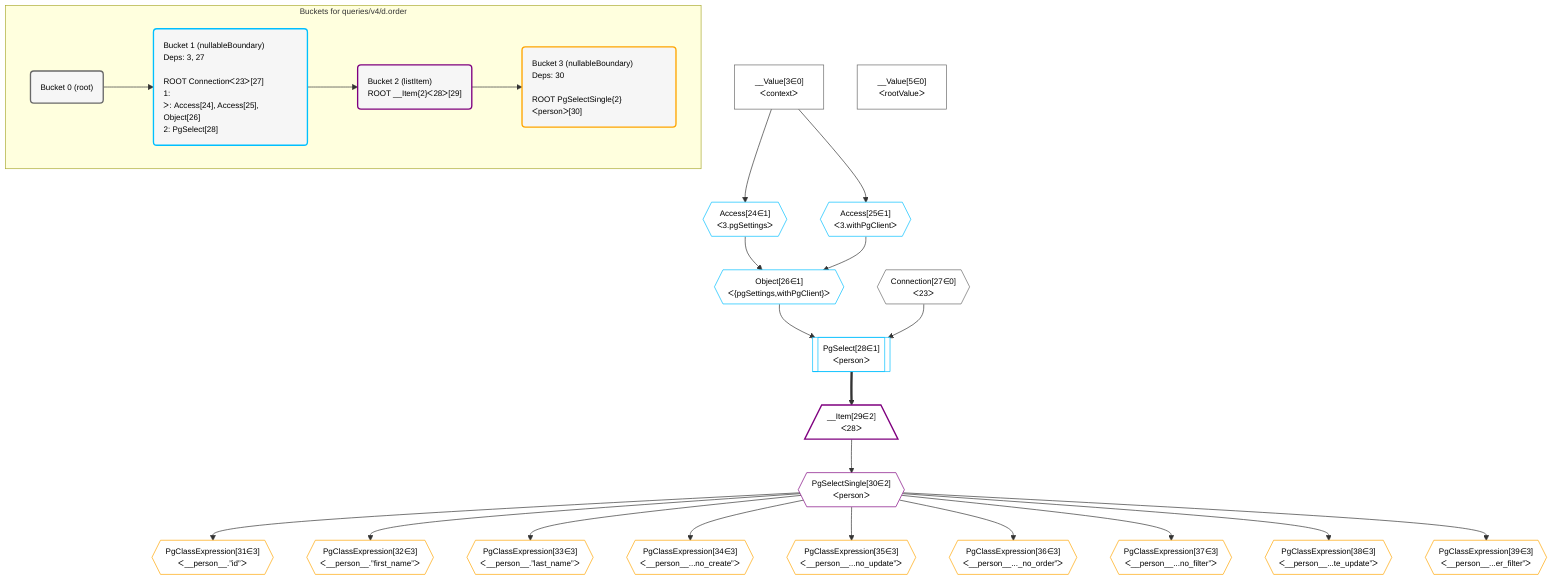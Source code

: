 %%{init: {'themeVariables': { 'fontSize': '12px'}}}%%
graph TD
    classDef path fill:#eee,stroke:#000,color:#000
    classDef plan fill:#fff,stroke-width:1px,color:#000
    classDef itemplan fill:#fff,stroke-width:2px,color:#000
    classDef unbatchedplan fill:#dff,stroke-width:1px,color:#000
    classDef sideeffectplan fill:#fcc,stroke-width:2px,color:#000
    classDef bucket fill:#f6f6f6,color:#000,stroke-width:2px,text-align:left


    %% define steps
    __Value3["__Value[3∈0]<br />ᐸcontextᐳ"]:::plan
    __Value5["__Value[5∈0]<br />ᐸrootValueᐳ"]:::plan
    Access24{{"Access[24∈1]<br />ᐸ3.pgSettingsᐳ"}}:::plan
    Access25{{"Access[25∈1]<br />ᐸ3.withPgClientᐳ"}}:::plan
    Object26{{"Object[26∈1]<br />ᐸ{pgSettings,withPgClient}ᐳ"}}:::plan
    Connection27{{"Connection[27∈0]<br />ᐸ23ᐳ"}}:::plan
    PgSelect28[["PgSelect[28∈1]<br />ᐸpersonᐳ"]]:::plan
    __Item29[/"__Item[29∈2]<br />ᐸ28ᐳ"\]:::itemplan
    PgSelectSingle30{{"PgSelectSingle[30∈2]<br />ᐸpersonᐳ"}}:::plan
    PgClassExpression31{{"PgClassExpression[31∈3]<br />ᐸ__person__.”id”ᐳ"}}:::plan
    PgClassExpression32{{"PgClassExpression[32∈3]<br />ᐸ__person__.”first_name”ᐳ"}}:::plan
    PgClassExpression33{{"PgClassExpression[33∈3]<br />ᐸ__person__.”last_name”ᐳ"}}:::plan
    PgClassExpression34{{"PgClassExpression[34∈3]<br />ᐸ__person__...no_create”ᐳ"}}:::plan
    PgClassExpression35{{"PgClassExpression[35∈3]<br />ᐸ__person__...no_update”ᐳ"}}:::plan
    PgClassExpression36{{"PgClassExpression[36∈3]<br />ᐸ__person__..._no_order”ᐳ"}}:::plan
    PgClassExpression37{{"PgClassExpression[37∈3]<br />ᐸ__person__...no_filter”ᐳ"}}:::plan
    PgClassExpression38{{"PgClassExpression[38∈3]<br />ᐸ__person__...te_update”ᐳ"}}:::plan
    PgClassExpression39{{"PgClassExpression[39∈3]<br />ᐸ__person__...er_filter”ᐳ"}}:::plan

    %% plan dependencies
    __Value3 --> Access24
    __Value3 --> Access25
    Access24 & Access25 --> Object26
    Object26 & Connection27 --> PgSelect28
    PgSelect28 ==> __Item29
    __Item29 --> PgSelectSingle30
    PgSelectSingle30 --> PgClassExpression31
    PgSelectSingle30 --> PgClassExpression32
    PgSelectSingle30 --> PgClassExpression33
    PgSelectSingle30 --> PgClassExpression34
    PgSelectSingle30 --> PgClassExpression35
    PgSelectSingle30 --> PgClassExpression36
    PgSelectSingle30 --> PgClassExpression37
    PgSelectSingle30 --> PgClassExpression38
    PgSelectSingle30 --> PgClassExpression39

    subgraph "Buckets for queries/v4/d.order"
    Bucket0("Bucket 0 (root)"):::bucket
    classDef bucket0 stroke:#696969
    class Bucket0,__Value3,__Value5,Connection27 bucket0
    Bucket1("Bucket 1 (nullableBoundary)<br />Deps: 3, 27<br /><br />ROOT Connectionᐸ23ᐳ[27]<br />1: <br />ᐳ: Access[24], Access[25], Object[26]<br />2: PgSelect[28]"):::bucket
    classDef bucket1 stroke:#00bfff
    class Bucket1,Access24,Access25,Object26,PgSelect28 bucket1
    Bucket2("Bucket 2 (listItem)<br />ROOT __Item{2}ᐸ28ᐳ[29]"):::bucket
    classDef bucket2 stroke:#7f007f
    class Bucket2,__Item29,PgSelectSingle30 bucket2
    Bucket3("Bucket 3 (nullableBoundary)<br />Deps: 30<br /><br />ROOT PgSelectSingle{2}ᐸpersonᐳ[30]"):::bucket
    classDef bucket3 stroke:#ffa500
    class Bucket3,PgClassExpression31,PgClassExpression32,PgClassExpression33,PgClassExpression34,PgClassExpression35,PgClassExpression36,PgClassExpression37,PgClassExpression38,PgClassExpression39 bucket3
    Bucket0 --> Bucket1
    Bucket1 --> Bucket2
    Bucket2 --> Bucket3
    end
